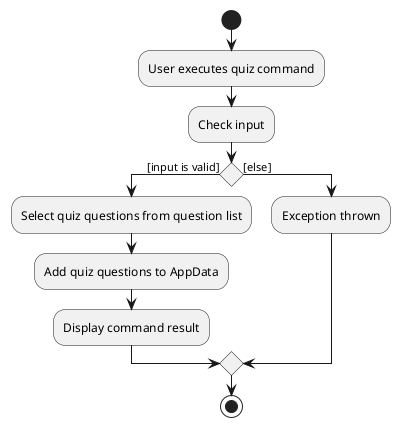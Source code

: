 @startuml
start
:User executes quiz command;
:Check input;

if() then ([input is valid])
    :Select quiz questions from question list;
    :Add quiz questions to AppData;
    :Display command result;
else ([else])
    :Exception thrown;
endif
stop
@enduml